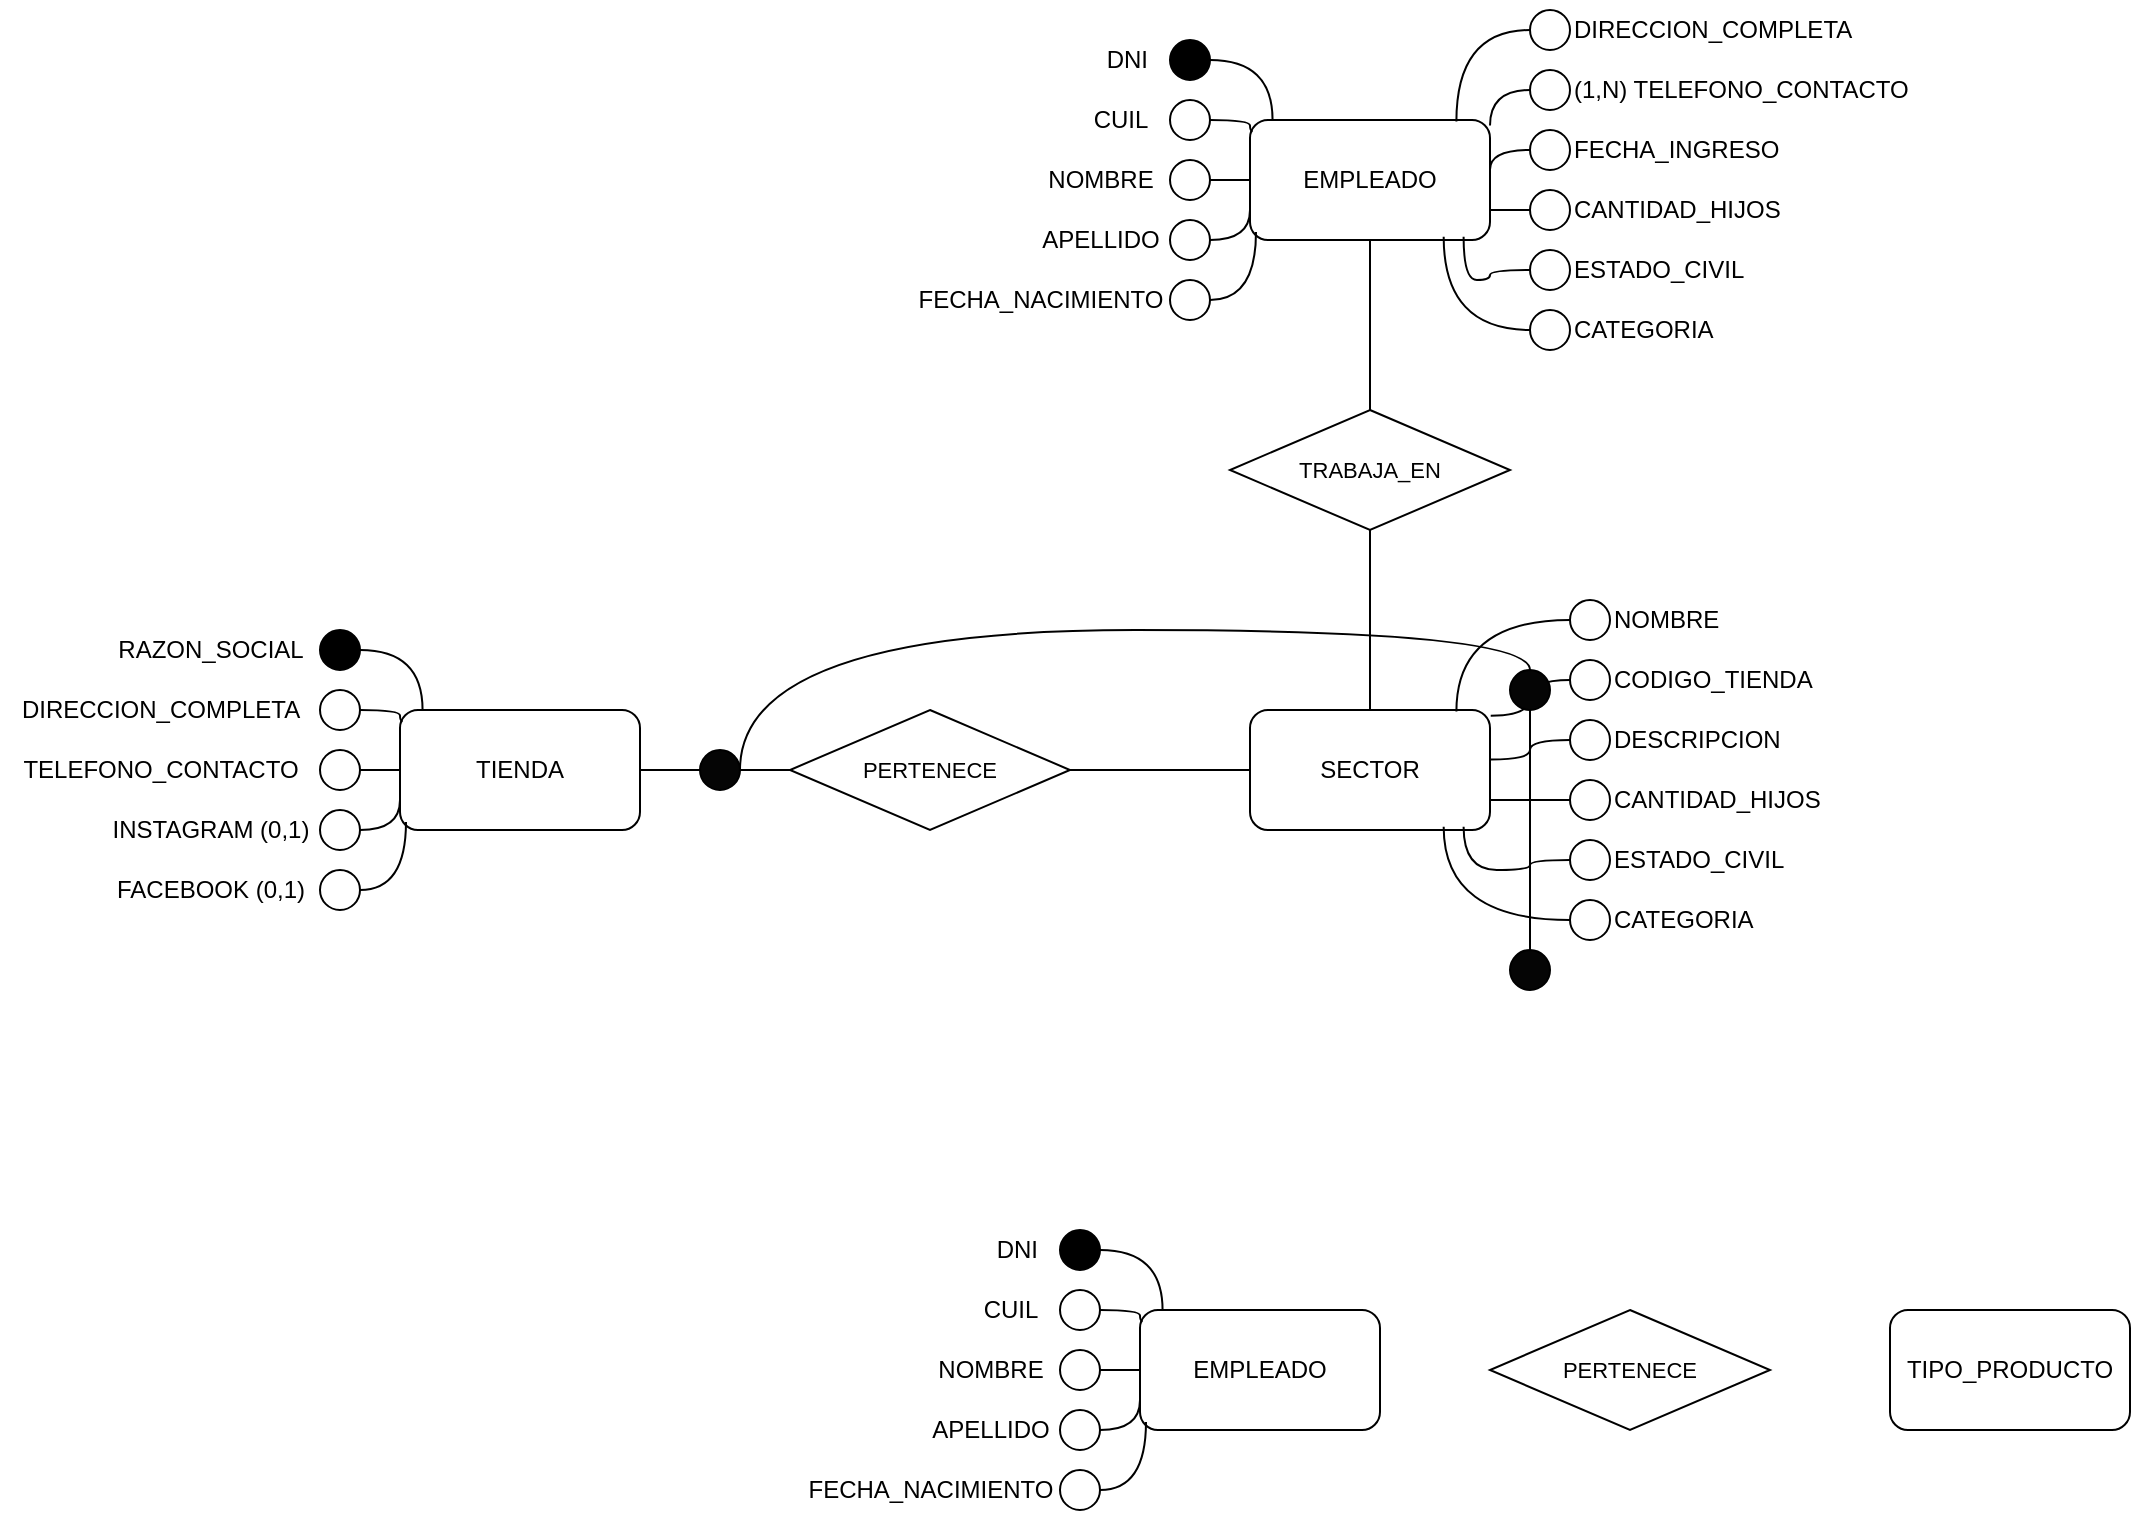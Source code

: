 <mxfile version="24.8.4">
  <diagram name="Page-1" id="Vf1--wJEqa-dP0vXLW1q">
    <mxGraphModel dx="1195" dy="644" grid="1" gridSize="10" guides="1" tooltips="1" connect="1" arrows="1" fold="1" page="1" pageScale="1" pageWidth="1400" pageHeight="850" math="0" shadow="0">
      <root>
        <mxCell id="0" />
        <mxCell id="1" parent="0" />
        <mxCell id="I9aHO0tJPnWT9ul6YAvx-101" value="" style="edgeStyle=orthogonalEdgeStyle;shape=connector;curved=1;rounded=0;orthogonalLoop=1;jettySize=auto;html=1;strokeColor=default;align=center;verticalAlign=middle;fontFamily=Helvetica;fontSize=11;fontColor=default;labelBackgroundColor=default;endArrow=none;endFill=0;" edge="1" parent="1" source="I9aHO0tJPnWT9ul6YAvx-103" target="I9aHO0tJPnWT9ul6YAvx-99">
          <mxGeometry relative="1" as="geometry" />
        </mxCell>
        <mxCell id="I9aHO0tJPnWT9ul6YAvx-1" value="TIENDA" style="rounded=1;whiteSpace=wrap;html=1;" vertex="1" parent="1">
          <mxGeometry x="210" y="375" width="120" height="60" as="geometry" />
        </mxCell>
        <mxCell id="I9aHO0tJPnWT9ul6YAvx-2" value="" style="ellipse;whiteSpace=wrap;html=1;aspect=fixed;fillColor=#000000;" vertex="1" parent="1">
          <mxGeometry x="170" y="335" width="20" height="20" as="geometry" />
        </mxCell>
        <mxCell id="I9aHO0tJPnWT9ul6YAvx-3" value="&lt;div&gt;RAZON_SOCIAL&lt;/div&gt;" style="text;html=1;align=center;verticalAlign=middle;resizable=0;points=[];autosize=1;strokeColor=none;fillColor=none;" vertex="1" parent="1">
          <mxGeometry x="60" y="330" width="110" height="30" as="geometry" />
        </mxCell>
        <mxCell id="I9aHO0tJPnWT9ul6YAvx-4" value="" style="ellipse;whiteSpace=wrap;html=1;aspect=fixed;" vertex="1" parent="1">
          <mxGeometry x="170" y="365" width="20" height="20" as="geometry" />
        </mxCell>
        <mxCell id="I9aHO0tJPnWT9ul6YAvx-5" value="DIRECCION_COMPLETA" style="text;html=1;align=center;verticalAlign=middle;resizable=0;points=[];autosize=1;strokeColor=none;fillColor=none;" vertex="1" parent="1">
          <mxGeometry x="10" y="360" width="160" height="30" as="geometry" />
        </mxCell>
        <mxCell id="I9aHO0tJPnWT9ul6YAvx-17" style="edgeStyle=orthogonalEdgeStyle;shape=connector;curved=1;rounded=0;orthogonalLoop=1;jettySize=auto;html=1;entryX=0;entryY=0.5;entryDx=0;entryDy=0;strokeColor=default;align=center;verticalAlign=middle;fontFamily=Helvetica;fontSize=11;fontColor=default;labelBackgroundColor=default;endArrow=none;endFill=0;" edge="1" parent="1" source="I9aHO0tJPnWT9ul6YAvx-6" target="I9aHO0tJPnWT9ul6YAvx-1">
          <mxGeometry relative="1" as="geometry" />
        </mxCell>
        <mxCell id="I9aHO0tJPnWT9ul6YAvx-6" value="" style="ellipse;whiteSpace=wrap;html=1;aspect=fixed;" vertex="1" parent="1">
          <mxGeometry x="170" y="395" width="20" height="20" as="geometry" />
        </mxCell>
        <mxCell id="I9aHO0tJPnWT9ul6YAvx-7" value="TELEFONO_CONTACTO" style="text;html=1;align=center;verticalAlign=middle;resizable=0;points=[];autosize=1;strokeColor=none;fillColor=none;" vertex="1" parent="1">
          <mxGeometry x="10" y="390" width="160" height="30" as="geometry" />
        </mxCell>
        <mxCell id="I9aHO0tJPnWT9ul6YAvx-18" style="edgeStyle=orthogonalEdgeStyle;shape=connector;curved=1;rounded=0;orthogonalLoop=1;jettySize=auto;html=1;entryX=0;entryY=0.75;entryDx=0;entryDy=0;strokeColor=default;align=center;verticalAlign=middle;fontFamily=Helvetica;fontSize=11;fontColor=default;labelBackgroundColor=default;endArrow=none;endFill=0;" edge="1" parent="1" source="I9aHO0tJPnWT9ul6YAvx-8" target="I9aHO0tJPnWT9ul6YAvx-1">
          <mxGeometry relative="1" as="geometry" />
        </mxCell>
        <mxCell id="I9aHO0tJPnWT9ul6YAvx-8" value="" style="ellipse;whiteSpace=wrap;html=1;aspect=fixed;" vertex="1" parent="1">
          <mxGeometry x="170" y="425" width="20" height="20" as="geometry" />
        </mxCell>
        <mxCell id="I9aHO0tJPnWT9ul6YAvx-9" value="INSTAGRAM (0,1)" style="text;html=1;align=center;verticalAlign=middle;resizable=0;points=[];autosize=1;strokeColor=none;fillColor=none;" vertex="1" parent="1">
          <mxGeometry x="55" y="420" width="120" height="30" as="geometry" />
        </mxCell>
        <mxCell id="I9aHO0tJPnWT9ul6YAvx-11" value="" style="ellipse;whiteSpace=wrap;html=1;aspect=fixed;" vertex="1" parent="1">
          <mxGeometry x="170" y="455" width="20" height="20" as="geometry" />
        </mxCell>
        <mxCell id="I9aHO0tJPnWT9ul6YAvx-12" value="FACEBOOK (0,1)" style="text;html=1;align=center;verticalAlign=middle;resizable=0;points=[];autosize=1;strokeColor=none;fillColor=none;" vertex="1" parent="1">
          <mxGeometry x="55" y="450" width="120" height="30" as="geometry" />
        </mxCell>
        <mxCell id="I9aHO0tJPnWT9ul6YAvx-15" style="edgeStyle=orthogonalEdgeStyle;rounded=0;orthogonalLoop=1;jettySize=auto;html=1;entryX=0.094;entryY=0;entryDx=0;entryDy=0;entryPerimeter=0;curved=1;endArrow=none;endFill=0;" edge="1" parent="1" source="I9aHO0tJPnWT9ul6YAvx-2" target="I9aHO0tJPnWT9ul6YAvx-1">
          <mxGeometry relative="1" as="geometry" />
        </mxCell>
        <mxCell id="I9aHO0tJPnWT9ul6YAvx-16" style="edgeStyle=orthogonalEdgeStyle;shape=connector;curved=1;rounded=0;orthogonalLoop=1;jettySize=auto;html=1;entryX=0.011;entryY=0.094;entryDx=0;entryDy=0;entryPerimeter=0;strokeColor=default;align=center;verticalAlign=middle;fontFamily=Helvetica;fontSize=11;fontColor=default;labelBackgroundColor=default;endArrow=none;endFill=0;" edge="1" parent="1" source="I9aHO0tJPnWT9ul6YAvx-4" target="I9aHO0tJPnWT9ul6YAvx-1">
          <mxGeometry relative="1" as="geometry" />
        </mxCell>
        <mxCell id="I9aHO0tJPnWT9ul6YAvx-19" style="edgeStyle=orthogonalEdgeStyle;shape=connector;curved=1;rounded=0;orthogonalLoop=1;jettySize=auto;html=1;entryX=0.025;entryY=0.933;entryDx=0;entryDy=0;entryPerimeter=0;strokeColor=default;align=center;verticalAlign=middle;fontFamily=Helvetica;fontSize=11;fontColor=default;labelBackgroundColor=default;endArrow=none;endFill=0;" edge="1" parent="1" source="I9aHO0tJPnWT9ul6YAvx-11" target="I9aHO0tJPnWT9ul6YAvx-1">
          <mxGeometry relative="1" as="geometry" />
        </mxCell>
        <mxCell id="I9aHO0tJPnWT9ul6YAvx-21" value="EMPLEADO" style="rounded=1;whiteSpace=wrap;html=1;" vertex="1" parent="1">
          <mxGeometry x="635" y="80" width="120" height="60" as="geometry" />
        </mxCell>
        <mxCell id="I9aHO0tJPnWT9ul6YAvx-22" value="" style="ellipse;whiteSpace=wrap;html=1;aspect=fixed;fillColor=#000000;" vertex="1" parent="1">
          <mxGeometry x="595" y="40" width="20" height="20" as="geometry" />
        </mxCell>
        <mxCell id="I9aHO0tJPnWT9ul6YAvx-23" value="&lt;div&gt;DNI&lt;br&gt;&lt;/div&gt;" style="text;html=1;align=right;verticalAlign=middle;resizable=0;points=[];autosize=1;strokeColor=none;fillColor=none;" vertex="1" parent="1">
          <mxGeometry x="545" y="35" width="40" height="30" as="geometry" />
        </mxCell>
        <mxCell id="I9aHO0tJPnWT9ul6YAvx-24" value="" style="ellipse;whiteSpace=wrap;html=1;aspect=fixed;" vertex="1" parent="1">
          <mxGeometry x="595" y="70" width="20" height="20" as="geometry" />
        </mxCell>
        <mxCell id="I9aHO0tJPnWT9ul6YAvx-25" value="CUIL" style="text;html=1;align=center;verticalAlign=middle;resizable=0;points=[];autosize=1;strokeColor=none;fillColor=none;" vertex="1" parent="1">
          <mxGeometry x="545" y="65" width="50" height="30" as="geometry" />
        </mxCell>
        <mxCell id="I9aHO0tJPnWT9ul6YAvx-26" style="edgeStyle=orthogonalEdgeStyle;shape=connector;curved=1;rounded=0;orthogonalLoop=1;jettySize=auto;html=1;entryX=0;entryY=0.5;entryDx=0;entryDy=0;strokeColor=default;align=center;verticalAlign=middle;fontFamily=Helvetica;fontSize=11;fontColor=default;labelBackgroundColor=default;endArrow=none;endFill=0;" edge="1" parent="1" source="I9aHO0tJPnWT9ul6YAvx-27" target="I9aHO0tJPnWT9ul6YAvx-21">
          <mxGeometry relative="1" as="geometry" />
        </mxCell>
        <mxCell id="I9aHO0tJPnWT9ul6YAvx-27" value="" style="ellipse;whiteSpace=wrap;html=1;aspect=fixed;" vertex="1" parent="1">
          <mxGeometry x="595" y="100" width="20" height="20" as="geometry" />
        </mxCell>
        <mxCell id="I9aHO0tJPnWT9ul6YAvx-28" value="NOMBRE" style="text;html=1;align=center;verticalAlign=middle;resizable=0;points=[];autosize=1;strokeColor=none;fillColor=none;" vertex="1" parent="1">
          <mxGeometry x="520" y="95" width="80" height="30" as="geometry" />
        </mxCell>
        <mxCell id="I9aHO0tJPnWT9ul6YAvx-29" style="edgeStyle=orthogonalEdgeStyle;shape=connector;curved=1;rounded=0;orthogonalLoop=1;jettySize=auto;html=1;entryX=0;entryY=0.75;entryDx=0;entryDy=0;strokeColor=default;align=center;verticalAlign=middle;fontFamily=Helvetica;fontSize=11;fontColor=default;labelBackgroundColor=default;endArrow=none;endFill=0;" edge="1" parent="1" source="I9aHO0tJPnWT9ul6YAvx-30" target="I9aHO0tJPnWT9ul6YAvx-21">
          <mxGeometry relative="1" as="geometry" />
        </mxCell>
        <mxCell id="I9aHO0tJPnWT9ul6YAvx-30" value="" style="ellipse;whiteSpace=wrap;html=1;aspect=fixed;" vertex="1" parent="1">
          <mxGeometry x="595" y="130" width="20" height="20" as="geometry" />
        </mxCell>
        <mxCell id="I9aHO0tJPnWT9ul6YAvx-31" value="APELLIDO" style="text;html=1;align=center;verticalAlign=middle;resizable=0;points=[];autosize=1;strokeColor=none;fillColor=none;" vertex="1" parent="1">
          <mxGeometry x="520" y="125" width="80" height="30" as="geometry" />
        </mxCell>
        <mxCell id="I9aHO0tJPnWT9ul6YAvx-32" value="" style="ellipse;whiteSpace=wrap;html=1;aspect=fixed;" vertex="1" parent="1">
          <mxGeometry x="595" y="160" width="20" height="20" as="geometry" />
        </mxCell>
        <mxCell id="I9aHO0tJPnWT9ul6YAvx-33" value="FECHA_NACIMIENTO" style="text;html=1;align=center;verticalAlign=middle;resizable=0;points=[];autosize=1;strokeColor=none;fillColor=none;" vertex="1" parent="1">
          <mxGeometry x="460" y="155" width="140" height="30" as="geometry" />
        </mxCell>
        <mxCell id="I9aHO0tJPnWT9ul6YAvx-34" style="edgeStyle=orthogonalEdgeStyle;rounded=0;orthogonalLoop=1;jettySize=auto;html=1;entryX=0.094;entryY=0;entryDx=0;entryDy=0;entryPerimeter=0;curved=1;endArrow=none;endFill=0;" edge="1" parent="1" source="I9aHO0tJPnWT9ul6YAvx-22" target="I9aHO0tJPnWT9ul6YAvx-21">
          <mxGeometry relative="1" as="geometry" />
        </mxCell>
        <mxCell id="I9aHO0tJPnWT9ul6YAvx-35" style="edgeStyle=orthogonalEdgeStyle;shape=connector;curved=1;rounded=0;orthogonalLoop=1;jettySize=auto;html=1;entryX=0.011;entryY=0.094;entryDx=0;entryDy=0;entryPerimeter=0;strokeColor=default;align=center;verticalAlign=middle;fontFamily=Helvetica;fontSize=11;fontColor=default;labelBackgroundColor=default;endArrow=none;endFill=0;" edge="1" parent="1" source="I9aHO0tJPnWT9ul6YAvx-24" target="I9aHO0tJPnWT9ul6YAvx-21">
          <mxGeometry relative="1" as="geometry" />
        </mxCell>
        <mxCell id="I9aHO0tJPnWT9ul6YAvx-36" style="edgeStyle=orthogonalEdgeStyle;shape=connector;curved=1;rounded=0;orthogonalLoop=1;jettySize=auto;html=1;entryX=0.025;entryY=0.933;entryDx=0;entryDy=0;entryPerimeter=0;strokeColor=default;align=center;verticalAlign=middle;fontFamily=Helvetica;fontSize=11;fontColor=default;labelBackgroundColor=default;endArrow=none;endFill=0;" edge="1" parent="1" source="I9aHO0tJPnWT9ul6YAvx-32" target="I9aHO0tJPnWT9ul6YAvx-21">
          <mxGeometry relative="1" as="geometry" />
        </mxCell>
        <mxCell id="I9aHO0tJPnWT9ul6YAvx-39" value="DIRECCION_COMPLETA" style="text;html=1;align=left;verticalAlign=middle;resizable=0;points=[];autosize=1;strokeColor=none;fillColor=none;" vertex="1" parent="1">
          <mxGeometry x="795" y="20" width="160" height="30" as="geometry" />
        </mxCell>
        <mxCell id="I9aHO0tJPnWT9ul6YAvx-41" value="&lt;div&gt;(1,N) TELEFONO_CONTACTO&lt;/div&gt;" style="text;html=1;align=left;verticalAlign=middle;resizable=0;points=[];autosize=1;strokeColor=none;fillColor=none;" vertex="1" parent="1">
          <mxGeometry x="795" y="50" width="190" height="30" as="geometry" />
        </mxCell>
        <mxCell id="I9aHO0tJPnWT9ul6YAvx-43" value="" style="ellipse;whiteSpace=wrap;html=1;aspect=fixed;" vertex="1" parent="1">
          <mxGeometry x="775" y="25" width="20" height="20" as="geometry" />
        </mxCell>
        <mxCell id="I9aHO0tJPnWT9ul6YAvx-44" value="" style="ellipse;whiteSpace=wrap;html=1;aspect=fixed;" vertex="1" parent="1">
          <mxGeometry x="775" y="55" width="20" height="20" as="geometry" />
        </mxCell>
        <mxCell id="I9aHO0tJPnWT9ul6YAvx-46" value="FECHA_INGRESO" style="text;html=1;align=left;verticalAlign=middle;resizable=0;points=[];autosize=1;strokeColor=none;fillColor=none;" vertex="1" parent="1">
          <mxGeometry x="795" y="80" width="130" height="30" as="geometry" />
        </mxCell>
        <mxCell id="I9aHO0tJPnWT9ul6YAvx-47" value="CANTIDAD_HIJOS" style="text;html=1;align=left;verticalAlign=middle;resizable=0;points=[];autosize=1;strokeColor=none;fillColor=none;" vertex="1" parent="1">
          <mxGeometry x="795" y="110" width="130" height="30" as="geometry" />
        </mxCell>
        <mxCell id="I9aHO0tJPnWT9ul6YAvx-48" value="" style="ellipse;whiteSpace=wrap;html=1;aspect=fixed;" vertex="1" parent="1">
          <mxGeometry x="775" y="85" width="20" height="20" as="geometry" />
        </mxCell>
        <mxCell id="I9aHO0tJPnWT9ul6YAvx-56" style="edgeStyle=orthogonalEdgeStyle;shape=connector;curved=1;rounded=0;orthogonalLoop=1;jettySize=auto;html=1;entryX=1;entryY=0.75;entryDx=0;entryDy=0;strokeColor=default;align=center;verticalAlign=middle;fontFamily=Helvetica;fontSize=11;fontColor=default;labelBackgroundColor=default;endArrow=none;endFill=0;" edge="1" parent="1" source="I9aHO0tJPnWT9ul6YAvx-49" target="I9aHO0tJPnWT9ul6YAvx-21">
          <mxGeometry relative="1" as="geometry" />
        </mxCell>
        <mxCell id="I9aHO0tJPnWT9ul6YAvx-49" value="" style="ellipse;whiteSpace=wrap;html=1;aspect=fixed;" vertex="1" parent="1">
          <mxGeometry x="775" y="115" width="20" height="20" as="geometry" />
        </mxCell>
        <mxCell id="I9aHO0tJPnWT9ul6YAvx-50" value="ESTADO_CIVIL" style="text;html=1;align=left;verticalAlign=middle;resizable=0;points=[];autosize=1;strokeColor=none;fillColor=none;" vertex="1" parent="1">
          <mxGeometry x="795" y="140" width="110" height="30" as="geometry" />
        </mxCell>
        <mxCell id="I9aHO0tJPnWT9ul6YAvx-51" value="CATEGORIA" style="text;html=1;align=left;verticalAlign=middle;resizable=0;points=[];autosize=1;strokeColor=none;fillColor=none;" vertex="1" parent="1">
          <mxGeometry x="795" y="170" width="90" height="30" as="geometry" />
        </mxCell>
        <mxCell id="I9aHO0tJPnWT9ul6YAvx-52" value="" style="ellipse;whiteSpace=wrap;html=1;aspect=fixed;" vertex="1" parent="1">
          <mxGeometry x="775" y="145" width="20" height="20" as="geometry" />
        </mxCell>
        <mxCell id="I9aHO0tJPnWT9ul6YAvx-53" value="" style="ellipse;whiteSpace=wrap;html=1;aspect=fixed;" vertex="1" parent="1">
          <mxGeometry x="775" y="175" width="20" height="20" as="geometry" />
        </mxCell>
        <mxCell id="I9aHO0tJPnWT9ul6YAvx-54" style="edgeStyle=orthogonalEdgeStyle;shape=connector;curved=1;rounded=0;orthogonalLoop=1;jettySize=auto;html=1;entryX=0.807;entryY=0.973;entryDx=0;entryDy=0;entryPerimeter=0;strokeColor=default;align=center;verticalAlign=middle;fontFamily=Helvetica;fontSize=11;fontColor=default;labelBackgroundColor=default;endArrow=none;endFill=0;" edge="1" parent="1" source="I9aHO0tJPnWT9ul6YAvx-53" target="I9aHO0tJPnWT9ul6YAvx-21">
          <mxGeometry relative="1" as="geometry" />
        </mxCell>
        <mxCell id="I9aHO0tJPnWT9ul6YAvx-55" style="edgeStyle=orthogonalEdgeStyle;shape=connector;curved=1;rounded=0;orthogonalLoop=1;jettySize=auto;html=1;entryX=0.89;entryY=0.973;entryDx=0;entryDy=0;entryPerimeter=0;strokeColor=default;align=center;verticalAlign=middle;fontFamily=Helvetica;fontSize=11;fontColor=default;labelBackgroundColor=default;endArrow=none;endFill=0;" edge="1" parent="1" source="I9aHO0tJPnWT9ul6YAvx-52" target="I9aHO0tJPnWT9ul6YAvx-21">
          <mxGeometry relative="1" as="geometry" />
        </mxCell>
        <mxCell id="I9aHO0tJPnWT9ul6YAvx-57" style="edgeStyle=orthogonalEdgeStyle;shape=connector;curved=1;rounded=0;orthogonalLoop=1;jettySize=auto;html=1;entryX=1.003;entryY=0.413;entryDx=0;entryDy=0;entryPerimeter=0;strokeColor=default;align=center;verticalAlign=middle;fontFamily=Helvetica;fontSize=11;fontColor=default;labelBackgroundColor=default;endArrow=none;endFill=0;" edge="1" parent="1" source="I9aHO0tJPnWT9ul6YAvx-48" target="I9aHO0tJPnWT9ul6YAvx-21">
          <mxGeometry relative="1" as="geometry" />
        </mxCell>
        <mxCell id="I9aHO0tJPnWT9ul6YAvx-58" style="edgeStyle=orthogonalEdgeStyle;shape=connector;curved=1;rounded=0;orthogonalLoop=1;jettySize=auto;html=1;entryX=1.003;entryY=0.047;entryDx=0;entryDy=0;entryPerimeter=0;strokeColor=default;align=center;verticalAlign=middle;fontFamily=Helvetica;fontSize=11;fontColor=default;labelBackgroundColor=default;endArrow=none;endFill=0;" edge="1" parent="1" source="I9aHO0tJPnWT9ul6YAvx-44" target="I9aHO0tJPnWT9ul6YAvx-21">
          <mxGeometry relative="1" as="geometry" />
        </mxCell>
        <mxCell id="I9aHO0tJPnWT9ul6YAvx-59" style="edgeStyle=orthogonalEdgeStyle;shape=connector;curved=1;rounded=0;orthogonalLoop=1;jettySize=auto;html=1;entryX=0.86;entryY=0.013;entryDx=0;entryDy=0;entryPerimeter=0;strokeColor=default;align=center;verticalAlign=middle;fontFamily=Helvetica;fontSize=11;fontColor=default;labelBackgroundColor=default;endArrow=none;endFill=0;" edge="1" parent="1" source="I9aHO0tJPnWT9ul6YAvx-43" target="I9aHO0tJPnWT9ul6YAvx-21">
          <mxGeometry relative="1" as="geometry" />
        </mxCell>
        <mxCell id="I9aHO0tJPnWT9ul6YAvx-77" value="SECTOR" style="rounded=1;whiteSpace=wrap;html=1;" vertex="1" parent="1">
          <mxGeometry x="635" y="375" width="120" height="60" as="geometry" />
        </mxCell>
        <mxCell id="I9aHO0tJPnWT9ul6YAvx-78" value="NOMBRE" style="text;html=1;align=left;verticalAlign=middle;resizable=0;points=[];autosize=1;strokeColor=none;fillColor=none;" vertex="1" parent="1">
          <mxGeometry x="815" y="315" width="80" height="30" as="geometry" />
        </mxCell>
        <mxCell id="I9aHO0tJPnWT9ul6YAvx-79" value="CODIGO_TIENDA" style="text;html=1;align=left;verticalAlign=middle;resizable=0;points=[];autosize=1;strokeColor=none;fillColor=none;" vertex="1" parent="1">
          <mxGeometry x="815" y="345" width="120" height="30" as="geometry" />
        </mxCell>
        <mxCell id="I9aHO0tJPnWT9ul6YAvx-80" value="" style="ellipse;whiteSpace=wrap;html=1;aspect=fixed;" vertex="1" parent="1">
          <mxGeometry x="795" y="320" width="20" height="20" as="geometry" />
        </mxCell>
        <mxCell id="I9aHO0tJPnWT9ul6YAvx-81" value="" style="ellipse;whiteSpace=wrap;html=1;aspect=fixed;" vertex="1" parent="1">
          <mxGeometry x="795" y="350" width="20" height="20" as="geometry" />
        </mxCell>
        <mxCell id="I9aHO0tJPnWT9ul6YAvx-82" value="DESCRIPCION" style="text;html=1;align=left;verticalAlign=middle;resizable=0;points=[];autosize=1;strokeColor=none;fillColor=none;" vertex="1" parent="1">
          <mxGeometry x="815" y="375" width="110" height="30" as="geometry" />
        </mxCell>
        <mxCell id="I9aHO0tJPnWT9ul6YAvx-83" value="CANTIDAD_HIJOS" style="text;html=1;align=left;verticalAlign=middle;resizable=0;points=[];autosize=1;strokeColor=none;fillColor=none;" vertex="1" parent="1">
          <mxGeometry x="815" y="405" width="130" height="30" as="geometry" />
        </mxCell>
        <mxCell id="I9aHO0tJPnWT9ul6YAvx-84" value="" style="ellipse;whiteSpace=wrap;html=1;aspect=fixed;" vertex="1" parent="1">
          <mxGeometry x="795" y="380" width="20" height="20" as="geometry" />
        </mxCell>
        <mxCell id="I9aHO0tJPnWT9ul6YAvx-85" style="edgeStyle=orthogonalEdgeStyle;shape=connector;curved=1;rounded=0;orthogonalLoop=1;jettySize=auto;html=1;entryX=1;entryY=0.75;entryDx=0;entryDy=0;strokeColor=default;align=center;verticalAlign=middle;fontFamily=Helvetica;fontSize=11;fontColor=default;labelBackgroundColor=default;endArrow=none;endFill=0;" edge="1" parent="1" source="I9aHO0tJPnWT9ul6YAvx-86" target="I9aHO0tJPnWT9ul6YAvx-77">
          <mxGeometry relative="1" as="geometry" />
        </mxCell>
        <mxCell id="I9aHO0tJPnWT9ul6YAvx-86" value="" style="ellipse;whiteSpace=wrap;html=1;aspect=fixed;" vertex="1" parent="1">
          <mxGeometry x="795" y="410" width="20" height="20" as="geometry" />
        </mxCell>
        <mxCell id="I9aHO0tJPnWT9ul6YAvx-87" value="ESTADO_CIVIL" style="text;html=1;align=left;verticalAlign=middle;resizable=0;points=[];autosize=1;strokeColor=none;fillColor=none;" vertex="1" parent="1">
          <mxGeometry x="815" y="435" width="110" height="30" as="geometry" />
        </mxCell>
        <mxCell id="I9aHO0tJPnWT9ul6YAvx-88" value="CATEGORIA" style="text;html=1;align=left;verticalAlign=middle;resizable=0;points=[];autosize=1;strokeColor=none;fillColor=none;" vertex="1" parent="1">
          <mxGeometry x="815" y="465" width="90" height="30" as="geometry" />
        </mxCell>
        <mxCell id="I9aHO0tJPnWT9ul6YAvx-89" value="" style="ellipse;whiteSpace=wrap;html=1;aspect=fixed;" vertex="1" parent="1">
          <mxGeometry x="795" y="440" width="20" height="20" as="geometry" />
        </mxCell>
        <mxCell id="I9aHO0tJPnWT9ul6YAvx-90" value="" style="ellipse;whiteSpace=wrap;html=1;aspect=fixed;" vertex="1" parent="1">
          <mxGeometry x="795" y="470" width="20" height="20" as="geometry" />
        </mxCell>
        <mxCell id="I9aHO0tJPnWT9ul6YAvx-91" style="edgeStyle=orthogonalEdgeStyle;shape=connector;curved=1;rounded=0;orthogonalLoop=1;jettySize=auto;html=1;entryX=0.807;entryY=0.973;entryDx=0;entryDy=0;entryPerimeter=0;strokeColor=default;align=center;verticalAlign=middle;fontFamily=Helvetica;fontSize=11;fontColor=default;labelBackgroundColor=default;endArrow=none;endFill=0;" edge="1" parent="1" source="I9aHO0tJPnWT9ul6YAvx-90" target="I9aHO0tJPnWT9ul6YAvx-77">
          <mxGeometry relative="1" as="geometry" />
        </mxCell>
        <mxCell id="I9aHO0tJPnWT9ul6YAvx-92" style="edgeStyle=orthogonalEdgeStyle;shape=connector;curved=1;rounded=0;orthogonalLoop=1;jettySize=auto;html=1;entryX=0.89;entryY=0.973;entryDx=0;entryDy=0;entryPerimeter=0;strokeColor=default;align=center;verticalAlign=middle;fontFamily=Helvetica;fontSize=11;fontColor=default;labelBackgroundColor=default;endArrow=none;endFill=0;" edge="1" parent="1" source="I9aHO0tJPnWT9ul6YAvx-89" target="I9aHO0tJPnWT9ul6YAvx-77">
          <mxGeometry relative="1" as="geometry" />
        </mxCell>
        <mxCell id="I9aHO0tJPnWT9ul6YAvx-93" style="edgeStyle=orthogonalEdgeStyle;shape=connector;curved=1;rounded=0;orthogonalLoop=1;jettySize=auto;html=1;entryX=1.003;entryY=0.413;entryDx=0;entryDy=0;entryPerimeter=0;strokeColor=default;align=center;verticalAlign=middle;fontFamily=Helvetica;fontSize=11;fontColor=default;labelBackgroundColor=default;endArrow=none;endFill=0;" edge="1" parent="1" source="I9aHO0tJPnWT9ul6YAvx-84" target="I9aHO0tJPnWT9ul6YAvx-77">
          <mxGeometry relative="1" as="geometry" />
        </mxCell>
        <mxCell id="I9aHO0tJPnWT9ul6YAvx-94" style="edgeStyle=orthogonalEdgeStyle;shape=connector;curved=1;rounded=0;orthogonalLoop=1;jettySize=auto;html=1;entryX=1.003;entryY=0.047;entryDx=0;entryDy=0;entryPerimeter=0;strokeColor=default;align=center;verticalAlign=middle;fontFamily=Helvetica;fontSize=11;fontColor=default;labelBackgroundColor=default;endArrow=none;endFill=0;" edge="1" parent="1" source="I9aHO0tJPnWT9ul6YAvx-81" target="I9aHO0tJPnWT9ul6YAvx-77">
          <mxGeometry relative="1" as="geometry" />
        </mxCell>
        <mxCell id="I9aHO0tJPnWT9ul6YAvx-95" style="edgeStyle=orthogonalEdgeStyle;shape=connector;curved=1;rounded=0;orthogonalLoop=1;jettySize=auto;html=1;entryX=0.86;entryY=0.013;entryDx=0;entryDy=0;entryPerimeter=0;strokeColor=default;align=center;verticalAlign=middle;fontFamily=Helvetica;fontSize=11;fontColor=default;labelBackgroundColor=default;endArrow=none;endFill=0;" edge="1" parent="1" source="I9aHO0tJPnWT9ul6YAvx-80" target="I9aHO0tJPnWT9ul6YAvx-77">
          <mxGeometry relative="1" as="geometry" />
        </mxCell>
        <mxCell id="I9aHO0tJPnWT9ul6YAvx-97" style="edgeStyle=orthogonalEdgeStyle;shape=connector;curved=1;rounded=0;orthogonalLoop=1;jettySize=auto;html=1;entryX=0.5;entryY=0;entryDx=0;entryDy=0;strokeColor=default;align=center;verticalAlign=middle;fontFamily=Helvetica;fontSize=11;fontColor=default;labelBackgroundColor=default;endArrow=none;endFill=0;" edge="1" parent="1" source="I9aHO0tJPnWT9ul6YAvx-96" target="I9aHO0tJPnWT9ul6YAvx-77">
          <mxGeometry relative="1" as="geometry" />
        </mxCell>
        <mxCell id="I9aHO0tJPnWT9ul6YAvx-98" style="edgeStyle=orthogonalEdgeStyle;shape=connector;curved=1;rounded=0;orthogonalLoop=1;jettySize=auto;html=1;entryX=0.5;entryY=1;entryDx=0;entryDy=0;strokeColor=default;align=center;verticalAlign=middle;fontFamily=Helvetica;fontSize=11;fontColor=default;labelBackgroundColor=default;endArrow=none;endFill=0;" edge="1" parent="1" source="I9aHO0tJPnWT9ul6YAvx-96" target="I9aHO0tJPnWT9ul6YAvx-21">
          <mxGeometry relative="1" as="geometry" />
        </mxCell>
        <mxCell id="I9aHO0tJPnWT9ul6YAvx-96" value="TRABAJA_EN" style="rhombus;whiteSpace=wrap;html=1;fontFamily=Helvetica;fontSize=11;fontColor=default;labelBackgroundColor=default;" vertex="1" parent="1">
          <mxGeometry x="625" y="225" width="140" height="60" as="geometry" />
        </mxCell>
        <mxCell id="I9aHO0tJPnWT9ul6YAvx-102" value="" style="edgeStyle=orthogonalEdgeStyle;shape=connector;curved=1;rounded=0;orthogonalLoop=1;jettySize=auto;html=1;strokeColor=default;align=center;verticalAlign=middle;fontFamily=Helvetica;fontSize=11;fontColor=default;labelBackgroundColor=default;endArrow=none;endFill=0;" edge="1" parent="1" source="I9aHO0tJPnWT9ul6YAvx-99" target="I9aHO0tJPnWT9ul6YAvx-77">
          <mxGeometry relative="1" as="geometry" />
        </mxCell>
        <mxCell id="I9aHO0tJPnWT9ul6YAvx-99" value="PERTENECE" style="rhombus;whiteSpace=wrap;html=1;fontFamily=Helvetica;fontSize=11;fontColor=default;labelBackgroundColor=default;" vertex="1" parent="1">
          <mxGeometry x="405" y="375" width="140" height="60" as="geometry" />
        </mxCell>
        <mxCell id="I9aHO0tJPnWT9ul6YAvx-105" value="" style="edgeStyle=orthogonalEdgeStyle;shape=connector;curved=1;rounded=0;orthogonalLoop=1;jettySize=auto;html=1;strokeColor=default;align=center;verticalAlign=middle;fontFamily=Helvetica;fontSize=11;fontColor=default;labelBackgroundColor=default;endArrow=none;endFill=0;" edge="1" parent="1" source="I9aHO0tJPnWT9ul6YAvx-1" target="I9aHO0tJPnWT9ul6YAvx-103">
          <mxGeometry relative="1" as="geometry">
            <mxPoint x="330" y="405" as="sourcePoint" />
            <mxPoint x="405" y="405" as="targetPoint" />
          </mxGeometry>
        </mxCell>
        <mxCell id="I9aHO0tJPnWT9ul6YAvx-109" style="edgeStyle=orthogonalEdgeStyle;shape=connector;curved=1;rounded=0;orthogonalLoop=1;jettySize=auto;html=1;entryX=0.5;entryY=0;entryDx=0;entryDy=0;strokeColor=default;align=center;verticalAlign=middle;fontFamily=Helvetica;fontSize=11;fontColor=default;labelBackgroundColor=default;endArrow=none;endFill=0;" edge="1" parent="1" source="I9aHO0tJPnWT9ul6YAvx-103" target="I9aHO0tJPnWT9ul6YAvx-106">
          <mxGeometry relative="1" as="geometry">
            <Array as="points">
              <mxPoint x="380" y="335" />
              <mxPoint x="775" y="335" />
            </Array>
          </mxGeometry>
        </mxCell>
        <mxCell id="I9aHO0tJPnWT9ul6YAvx-103" value="" style="ellipse;whiteSpace=wrap;html=1;aspect=fixed;fillColor=#050505;" vertex="1" parent="1">
          <mxGeometry x="360" y="395" width="20" height="20" as="geometry" />
        </mxCell>
        <mxCell id="I9aHO0tJPnWT9ul6YAvx-110" style="edgeStyle=orthogonalEdgeStyle;shape=connector;curved=1;rounded=0;orthogonalLoop=1;jettySize=auto;html=1;entryX=0.5;entryY=0;entryDx=0;entryDy=0;strokeColor=default;align=center;verticalAlign=middle;fontFamily=Helvetica;fontSize=11;fontColor=default;labelBackgroundColor=default;endArrow=none;endFill=0;" edge="1" parent="1" source="I9aHO0tJPnWT9ul6YAvx-106" target="I9aHO0tJPnWT9ul6YAvx-108">
          <mxGeometry relative="1" as="geometry" />
        </mxCell>
        <mxCell id="I9aHO0tJPnWT9ul6YAvx-106" value="" style="ellipse;whiteSpace=wrap;html=1;aspect=fixed;fillColor=#050505;" vertex="1" parent="1">
          <mxGeometry x="765" y="355" width="20" height="20" as="geometry" />
        </mxCell>
        <mxCell id="I9aHO0tJPnWT9ul6YAvx-108" value="" style="ellipse;whiteSpace=wrap;html=1;aspect=fixed;fillColor=#050505;" vertex="1" parent="1">
          <mxGeometry x="765" y="495" width="20" height="20" as="geometry" />
        </mxCell>
        <mxCell id="I9aHO0tJPnWT9ul6YAvx-131" value="TIPO_PRODUCTO" style="rounded=1;whiteSpace=wrap;html=1;" vertex="1" parent="1">
          <mxGeometry x="955" y="675" width="120" height="60" as="geometry" />
        </mxCell>
        <mxCell id="I9aHO0tJPnWT9ul6YAvx-132" value="EMPLEADO" style="rounded=1;whiteSpace=wrap;html=1;" vertex="1" parent="1">
          <mxGeometry x="580" y="675" width="120" height="60" as="geometry" />
        </mxCell>
        <mxCell id="I9aHO0tJPnWT9ul6YAvx-133" value="" style="ellipse;whiteSpace=wrap;html=1;aspect=fixed;fillColor=#000000;" vertex="1" parent="1">
          <mxGeometry x="540" y="635" width="20" height="20" as="geometry" />
        </mxCell>
        <mxCell id="I9aHO0tJPnWT9ul6YAvx-134" value="&lt;div&gt;DNI&lt;br&gt;&lt;/div&gt;" style="text;html=1;align=right;verticalAlign=middle;resizable=0;points=[];autosize=1;strokeColor=none;fillColor=none;" vertex="1" parent="1">
          <mxGeometry x="490" y="630" width="40" height="30" as="geometry" />
        </mxCell>
        <mxCell id="I9aHO0tJPnWT9ul6YAvx-135" value="" style="ellipse;whiteSpace=wrap;html=1;aspect=fixed;" vertex="1" parent="1">
          <mxGeometry x="540" y="665" width="20" height="20" as="geometry" />
        </mxCell>
        <mxCell id="I9aHO0tJPnWT9ul6YAvx-136" value="CUIL" style="text;html=1;align=center;verticalAlign=middle;resizable=0;points=[];autosize=1;strokeColor=none;fillColor=none;" vertex="1" parent="1">
          <mxGeometry x="490" y="660" width="50" height="30" as="geometry" />
        </mxCell>
        <mxCell id="I9aHO0tJPnWT9ul6YAvx-137" style="edgeStyle=orthogonalEdgeStyle;shape=connector;curved=1;rounded=0;orthogonalLoop=1;jettySize=auto;html=1;entryX=0;entryY=0.5;entryDx=0;entryDy=0;strokeColor=default;align=center;verticalAlign=middle;fontFamily=Helvetica;fontSize=11;fontColor=default;labelBackgroundColor=default;endArrow=none;endFill=0;" edge="1" parent="1" source="I9aHO0tJPnWT9ul6YAvx-138" target="I9aHO0tJPnWT9ul6YAvx-132">
          <mxGeometry relative="1" as="geometry" />
        </mxCell>
        <mxCell id="I9aHO0tJPnWT9ul6YAvx-138" value="" style="ellipse;whiteSpace=wrap;html=1;aspect=fixed;" vertex="1" parent="1">
          <mxGeometry x="540" y="695" width="20" height="20" as="geometry" />
        </mxCell>
        <mxCell id="I9aHO0tJPnWT9ul6YAvx-139" value="NOMBRE" style="text;html=1;align=center;verticalAlign=middle;resizable=0;points=[];autosize=1;strokeColor=none;fillColor=none;" vertex="1" parent="1">
          <mxGeometry x="465" y="690" width="80" height="30" as="geometry" />
        </mxCell>
        <mxCell id="I9aHO0tJPnWT9ul6YAvx-140" style="edgeStyle=orthogonalEdgeStyle;shape=connector;curved=1;rounded=0;orthogonalLoop=1;jettySize=auto;html=1;entryX=0;entryY=0.75;entryDx=0;entryDy=0;strokeColor=default;align=center;verticalAlign=middle;fontFamily=Helvetica;fontSize=11;fontColor=default;labelBackgroundColor=default;endArrow=none;endFill=0;" edge="1" parent="1" source="I9aHO0tJPnWT9ul6YAvx-141" target="I9aHO0tJPnWT9ul6YAvx-132">
          <mxGeometry relative="1" as="geometry" />
        </mxCell>
        <mxCell id="I9aHO0tJPnWT9ul6YAvx-141" value="" style="ellipse;whiteSpace=wrap;html=1;aspect=fixed;" vertex="1" parent="1">
          <mxGeometry x="540" y="725" width="20" height="20" as="geometry" />
        </mxCell>
        <mxCell id="I9aHO0tJPnWT9ul6YAvx-142" value="APELLIDO" style="text;html=1;align=center;verticalAlign=middle;resizable=0;points=[];autosize=1;strokeColor=none;fillColor=none;" vertex="1" parent="1">
          <mxGeometry x="465" y="720" width="80" height="30" as="geometry" />
        </mxCell>
        <mxCell id="I9aHO0tJPnWT9ul6YAvx-143" value="" style="ellipse;whiteSpace=wrap;html=1;aspect=fixed;" vertex="1" parent="1">
          <mxGeometry x="540" y="755" width="20" height="20" as="geometry" />
        </mxCell>
        <mxCell id="I9aHO0tJPnWT9ul6YAvx-144" value="FECHA_NACIMIENTO" style="text;html=1;align=center;verticalAlign=middle;resizable=0;points=[];autosize=1;strokeColor=none;fillColor=none;" vertex="1" parent="1">
          <mxGeometry x="405" y="750" width="140" height="30" as="geometry" />
        </mxCell>
        <mxCell id="I9aHO0tJPnWT9ul6YAvx-145" style="edgeStyle=orthogonalEdgeStyle;rounded=0;orthogonalLoop=1;jettySize=auto;html=1;entryX=0.094;entryY=0;entryDx=0;entryDy=0;entryPerimeter=0;curved=1;endArrow=none;endFill=0;" edge="1" parent="1" source="I9aHO0tJPnWT9ul6YAvx-133" target="I9aHO0tJPnWT9ul6YAvx-132">
          <mxGeometry relative="1" as="geometry" />
        </mxCell>
        <mxCell id="I9aHO0tJPnWT9ul6YAvx-146" style="edgeStyle=orthogonalEdgeStyle;shape=connector;curved=1;rounded=0;orthogonalLoop=1;jettySize=auto;html=1;entryX=0.011;entryY=0.094;entryDx=0;entryDy=0;entryPerimeter=0;strokeColor=default;align=center;verticalAlign=middle;fontFamily=Helvetica;fontSize=11;fontColor=default;labelBackgroundColor=default;endArrow=none;endFill=0;" edge="1" parent="1" source="I9aHO0tJPnWT9ul6YAvx-135" target="I9aHO0tJPnWT9ul6YAvx-132">
          <mxGeometry relative="1" as="geometry" />
        </mxCell>
        <mxCell id="I9aHO0tJPnWT9ul6YAvx-147" style="edgeStyle=orthogonalEdgeStyle;shape=connector;curved=1;rounded=0;orthogonalLoop=1;jettySize=auto;html=1;entryX=0.025;entryY=0.933;entryDx=0;entryDy=0;entryPerimeter=0;strokeColor=default;align=center;verticalAlign=middle;fontFamily=Helvetica;fontSize=11;fontColor=default;labelBackgroundColor=default;endArrow=none;endFill=0;" edge="1" parent="1" source="I9aHO0tJPnWT9ul6YAvx-143" target="I9aHO0tJPnWT9ul6YAvx-132">
          <mxGeometry relative="1" as="geometry" />
        </mxCell>
        <mxCell id="I9aHO0tJPnWT9ul6YAvx-149" value="PERTENECE" style="rhombus;whiteSpace=wrap;html=1;fontFamily=Helvetica;fontSize=11;fontColor=default;labelBackgroundColor=default;" vertex="1" parent="1">
          <mxGeometry x="755" y="675" width="140" height="60" as="geometry" />
        </mxCell>
      </root>
    </mxGraphModel>
  </diagram>
</mxfile>
